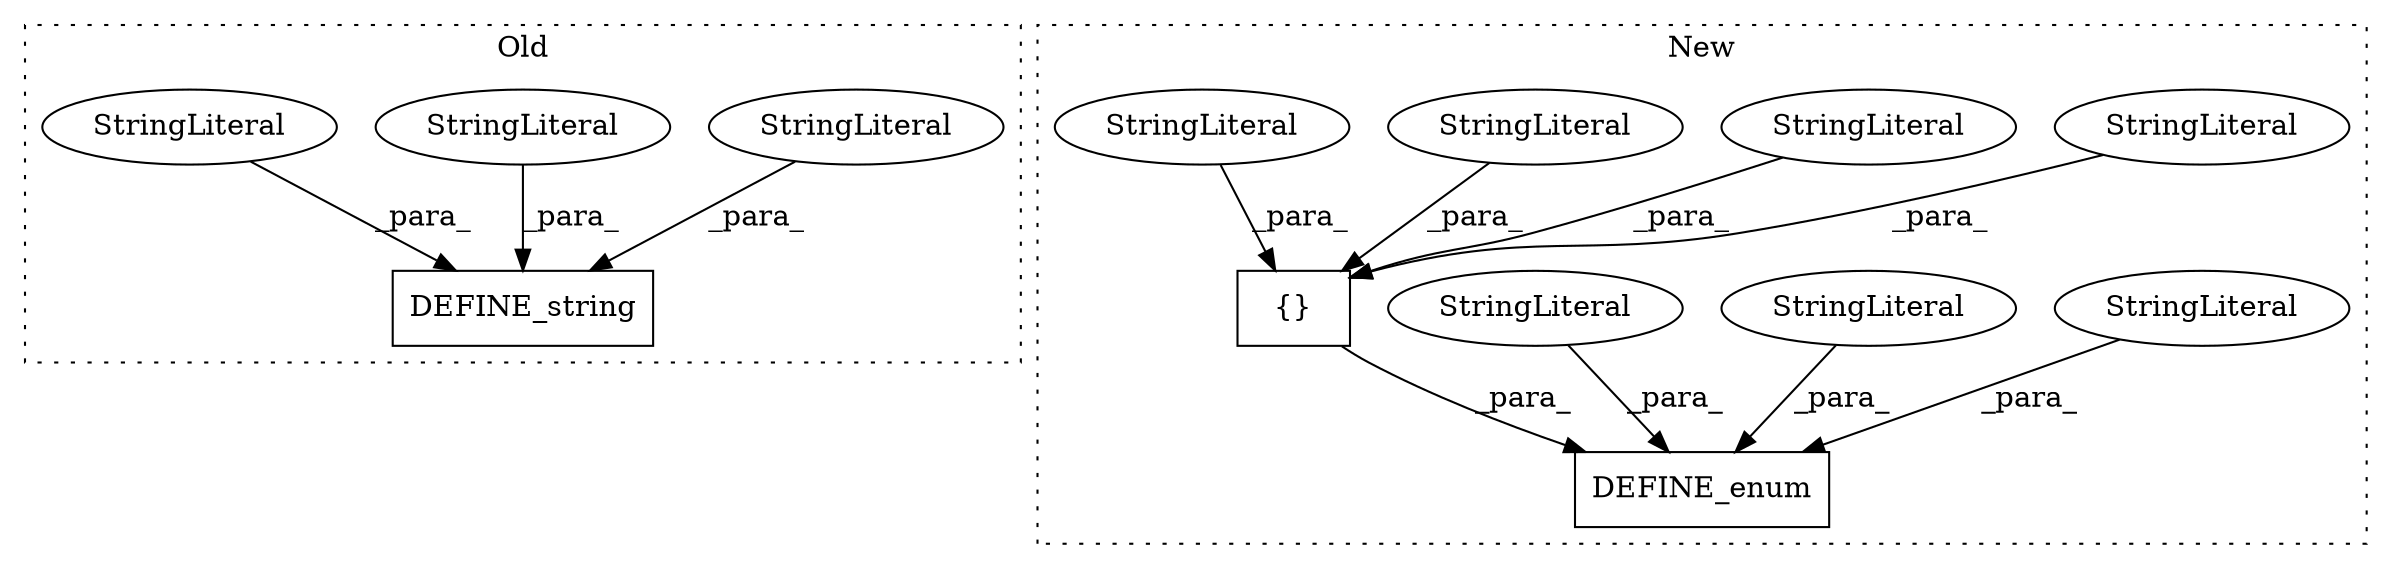 digraph G {
subgraph cluster0 {
1 [label="DEFINE_string" a="32" s="403,484" l="14,1" shape="box"];
3 [label="StringLiteral" a="45" s="427" l="6" shape="ellipse"];
4 [label="StringLiteral" a="45" s="434" l="50" shape="ellipse"];
12 [label="StringLiteral" a="45" s="417" l="9" shape="ellipse"];
label = "Old";
style="dotted";
}
subgraph cluster1 {
2 [label="{}" a="4" s="444,486" l="1,1" shape="box"];
5 [label="StringLiteral" a="45" s="452" l="7" shape="ellipse"];
6 [label="StringLiteral" a="45" s="445" l="6" shape="ellipse"];
7 [label="DEFINE_enum" a="32" s="403,510" l="12,1" shape="box"];
8 [label="StringLiteral" a="45" s="415" l="9" shape="ellipse"];
9 [label="StringLiteral" a="45" s="425" l="6" shape="ellipse"];
10 [label="StringLiteral" a="45" s="460" l="12" shape="ellipse"];
11 [label="StringLiteral" a="45" s="488" l="22" shape="ellipse"];
13 [label="StringLiteral" a="45" s="473" l="13" shape="ellipse"];
label = "New";
style="dotted";
}
2 -> 7 [label="_para_"];
3 -> 1 [label="_para_"];
4 -> 1 [label="_para_"];
5 -> 2 [label="_para_"];
6 -> 2 [label="_para_"];
8 -> 7 [label="_para_"];
9 -> 7 [label="_para_"];
10 -> 2 [label="_para_"];
11 -> 7 [label="_para_"];
12 -> 1 [label="_para_"];
13 -> 2 [label="_para_"];
}
